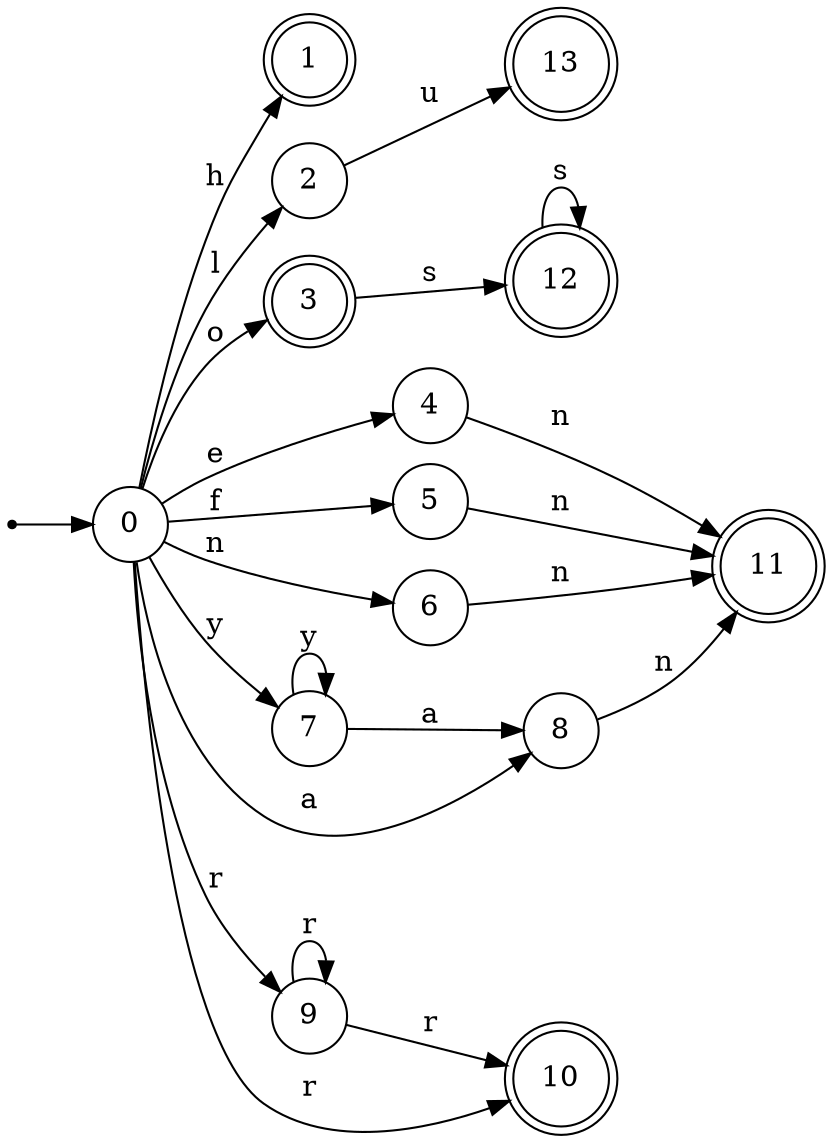 digraph finite_state_machine {
rankdir=LR;
size="20,20";
node [shape = point]; "dummy0"
node [shape = circle]; "0";
"dummy0" -> "0";
node [shape = doublecircle]; "1";node [shape = circle]; "2";
node [shape = doublecircle]; "3";node [shape = circle]; "4";
node [shape = circle]; "5";
node [shape = circle]; "6";
node [shape = circle]; "7";
node [shape = circle]; "8";
node [shape = circle]; "9";
node [shape = doublecircle]; "10";node [shape = doublecircle]; "11";node [shape = doublecircle]; "12";node [shape = doublecircle]; "13";"0" -> "1" [label = "h"];
 "0" -> "2" [label = "l"];
 "0" -> "3" [label = "o"];
 "0" -> "4" [label = "e"];
 "0" -> "5" [label = "f"];
 "0" -> "6" [label = "n"];
 "0" -> "7" [label = "y"];
 "0" -> "8" [label = "a"];
 "0" -> "9" [label = "r"];
 "0" -> "10" [label = "r"];
 "9" -> "9" [label = "r"];
 "9" -> "10" [label = "r"];
 "8" -> "11" [label = "n"];
 "7" -> "7" [label = "y"];
 "7" -> "8" [label = "a"];
 "6" -> "11" [label = "n"];
 "5" -> "11" [label = "n"];
 "4" -> "11" [label = "n"];
 "3" -> "12" [label = "s"];
 "12" -> "12" [label = "s"];
 "2" -> "13" [label = "u"];
 }

